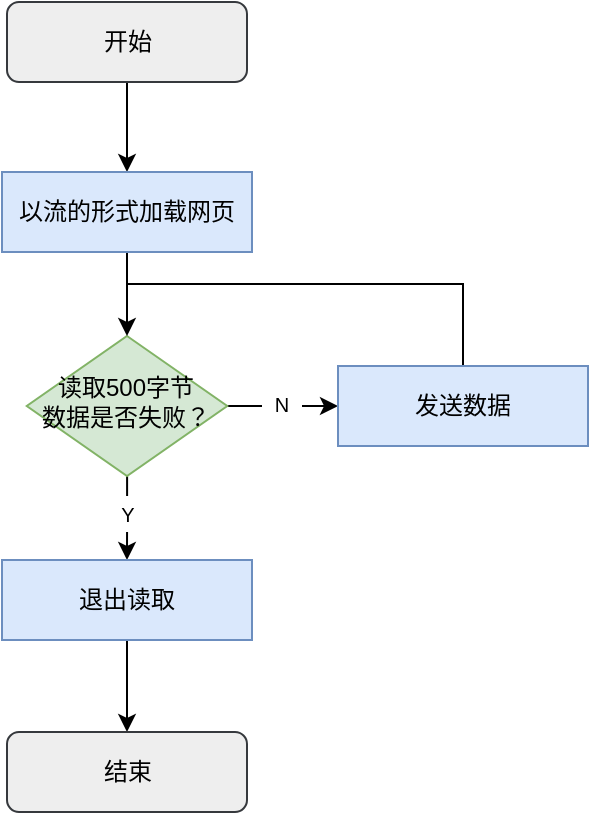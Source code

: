 <mxfile version="22.1.4" type="github">
  <diagram id="C5RBs43oDa-KdzZeNtuy" name="Page-1">
    <mxGraphModel dx="1015" dy="543" grid="1" gridSize="1" guides="1" tooltips="1" connect="1" arrows="1" fold="1" page="1" pageScale="1" pageWidth="827" pageHeight="1169" math="0" shadow="0">
      <root>
        <mxCell id="WIyWlLk6GJQsqaUBKTNV-0" />
        <mxCell id="WIyWlLk6GJQsqaUBKTNV-1" parent="WIyWlLk6GJQsqaUBKTNV-0" />
        <mxCell id="LSO1TosiRyP7DPzLtm_b-0" value="" style="edgeStyle=orthogonalEdgeStyle;rounded=0;orthogonalLoop=1;jettySize=auto;html=1;entryX=0.5;entryY=0;entryDx=0;entryDy=0;" parent="WIyWlLk6GJQsqaUBKTNV-1" source="LSO1TosiRyP7DPzLtm_b-1" target="LSO1TosiRyP7DPzLtm_b-53" edge="1">
          <mxGeometry relative="1" as="geometry">
            <mxPoint x="188.505" y="115" as="targetPoint" />
          </mxGeometry>
        </mxCell>
        <mxCell id="LSO1TosiRyP7DPzLtm_b-1" value="开始" style="rounded=1;whiteSpace=wrap;html=1;fontSize=12;glass=0;strokeWidth=1;shadow=0;fillColor=#eeeeee;strokeColor=#36393d;" parent="WIyWlLk6GJQsqaUBKTNV-1" vertex="1">
          <mxGeometry x="128.5" y="31" width="120" height="40" as="geometry" />
        </mxCell>
        <mxCell id="LSO1TosiRyP7DPzLtm_b-56" value="" style="edgeStyle=orthogonalEdgeStyle;rounded=0;orthogonalLoop=1;jettySize=auto;html=1;" parent="WIyWlLk6GJQsqaUBKTNV-1" source="LSO1TosiRyP7DPzLtm_b-40" target="LSO1TosiRyP7DPzLtm_b-55" edge="1">
          <mxGeometry relative="1" as="geometry" />
        </mxCell>
        <mxCell id="LSO1TosiRyP7DPzLtm_b-61" value="" style="edgeStyle=orthogonalEdgeStyle;rounded=0;orthogonalLoop=1;jettySize=auto;html=1;" parent="WIyWlLk6GJQsqaUBKTNV-1" source="LSO1TosiRyP7DPzLtm_b-40" target="LSO1TosiRyP7DPzLtm_b-60" edge="1">
          <mxGeometry relative="1" as="geometry" />
        </mxCell>
        <mxCell id="LSO1TosiRyP7DPzLtm_b-40" value="读取500字节&lt;br&gt;数据是否失败？" style="rhombus;whiteSpace=wrap;html=1;shadow=0;fontFamily=Helvetica;fontSize=12;align=center;strokeWidth=1;spacing=6;spacingTop=-4;fillColor=#d5e8d4;strokeColor=#82b366;" parent="WIyWlLk6GJQsqaUBKTNV-1" vertex="1">
          <mxGeometry x="138.38" y="198" width="100.25" height="70" as="geometry" />
        </mxCell>
        <mxCell id="LSO1TosiRyP7DPzLtm_b-50" value="&lt;font style=&quot;font-size: 10px;&quot;&gt;N&lt;/font&gt;" style="text;html=1;strokeColor=none;fillColor=default;align=center;verticalAlign=middle;whiteSpace=wrap;rounded=0;" parent="WIyWlLk6GJQsqaUBKTNV-1" vertex="1">
          <mxGeometry x="256" y="223" width="20" height="18" as="geometry" />
        </mxCell>
        <mxCell id="LSO1TosiRyP7DPzLtm_b-54" style="edgeStyle=orthogonalEdgeStyle;rounded=0;orthogonalLoop=1;jettySize=auto;html=1;entryX=0.5;entryY=0;entryDx=0;entryDy=0;" parent="WIyWlLk6GJQsqaUBKTNV-1" source="LSO1TosiRyP7DPzLtm_b-53" target="LSO1TosiRyP7DPzLtm_b-40" edge="1">
          <mxGeometry relative="1" as="geometry" />
        </mxCell>
        <mxCell id="LSO1TosiRyP7DPzLtm_b-53" value="以流的形式加载网页" style="rounded=0;whiteSpace=wrap;html=1;fillColor=#dae8fc;strokeColor=#6c8ebf;" parent="WIyWlLk6GJQsqaUBKTNV-1" vertex="1">
          <mxGeometry x="126" y="116" width="125" height="40" as="geometry" />
        </mxCell>
        <mxCell id="LSO1TosiRyP7DPzLtm_b-59" value="" style="edgeStyle=orthogonalEdgeStyle;rounded=0;orthogonalLoop=1;jettySize=auto;html=1;" parent="WIyWlLk6GJQsqaUBKTNV-1" source="LSO1TosiRyP7DPzLtm_b-55" target="LSO1TosiRyP7DPzLtm_b-58" edge="1">
          <mxGeometry relative="1" as="geometry" />
        </mxCell>
        <mxCell id="LSO1TosiRyP7DPzLtm_b-55" value="退出读取" style="rounded=0;whiteSpace=wrap;html=1;fillColor=#dae8fc;strokeColor=#6c8ebf;" parent="WIyWlLk6GJQsqaUBKTNV-1" vertex="1">
          <mxGeometry x="126" y="310" width="125" height="40" as="geometry" />
        </mxCell>
        <mxCell id="LSO1TosiRyP7DPzLtm_b-57" value="&lt;font style=&quot;font-size: 10px;&quot;&gt;Y&lt;/font&gt;" style="text;html=1;strokeColor=none;fillColor=default;align=center;verticalAlign=middle;whiteSpace=wrap;rounded=0;" parent="WIyWlLk6GJQsqaUBKTNV-1" vertex="1">
          <mxGeometry x="179" y="278" width="20" height="18" as="geometry" />
        </mxCell>
        <mxCell id="LSO1TosiRyP7DPzLtm_b-58" value="结束" style="rounded=1;whiteSpace=wrap;html=1;fontSize=12;glass=0;strokeWidth=1;shadow=0;fillColor=#eeeeee;strokeColor=#36393d;" parent="WIyWlLk6GJQsqaUBKTNV-1" vertex="1">
          <mxGeometry x="128.5" y="396" width="120" height="40" as="geometry" />
        </mxCell>
        <mxCell id="LSO1TosiRyP7DPzLtm_b-63" style="edgeStyle=orthogonalEdgeStyle;rounded=0;orthogonalLoop=1;jettySize=auto;html=1;endArrow=none;endFill=0;" parent="WIyWlLk6GJQsqaUBKTNV-1" source="LSO1TosiRyP7DPzLtm_b-60" edge="1">
          <mxGeometry relative="1" as="geometry">
            <mxPoint x="188" y="172" as="targetPoint" />
            <Array as="points">
              <mxPoint x="357" y="172" />
              <mxPoint x="195" y="172" />
            </Array>
          </mxGeometry>
        </mxCell>
        <mxCell id="LSO1TosiRyP7DPzLtm_b-60" value="发送数据" style="rounded=0;whiteSpace=wrap;html=1;fillColor=#dae8fc;strokeColor=#6c8ebf;" parent="WIyWlLk6GJQsqaUBKTNV-1" vertex="1">
          <mxGeometry x="294" y="213" width="125" height="40" as="geometry" />
        </mxCell>
      </root>
    </mxGraphModel>
  </diagram>
</mxfile>
